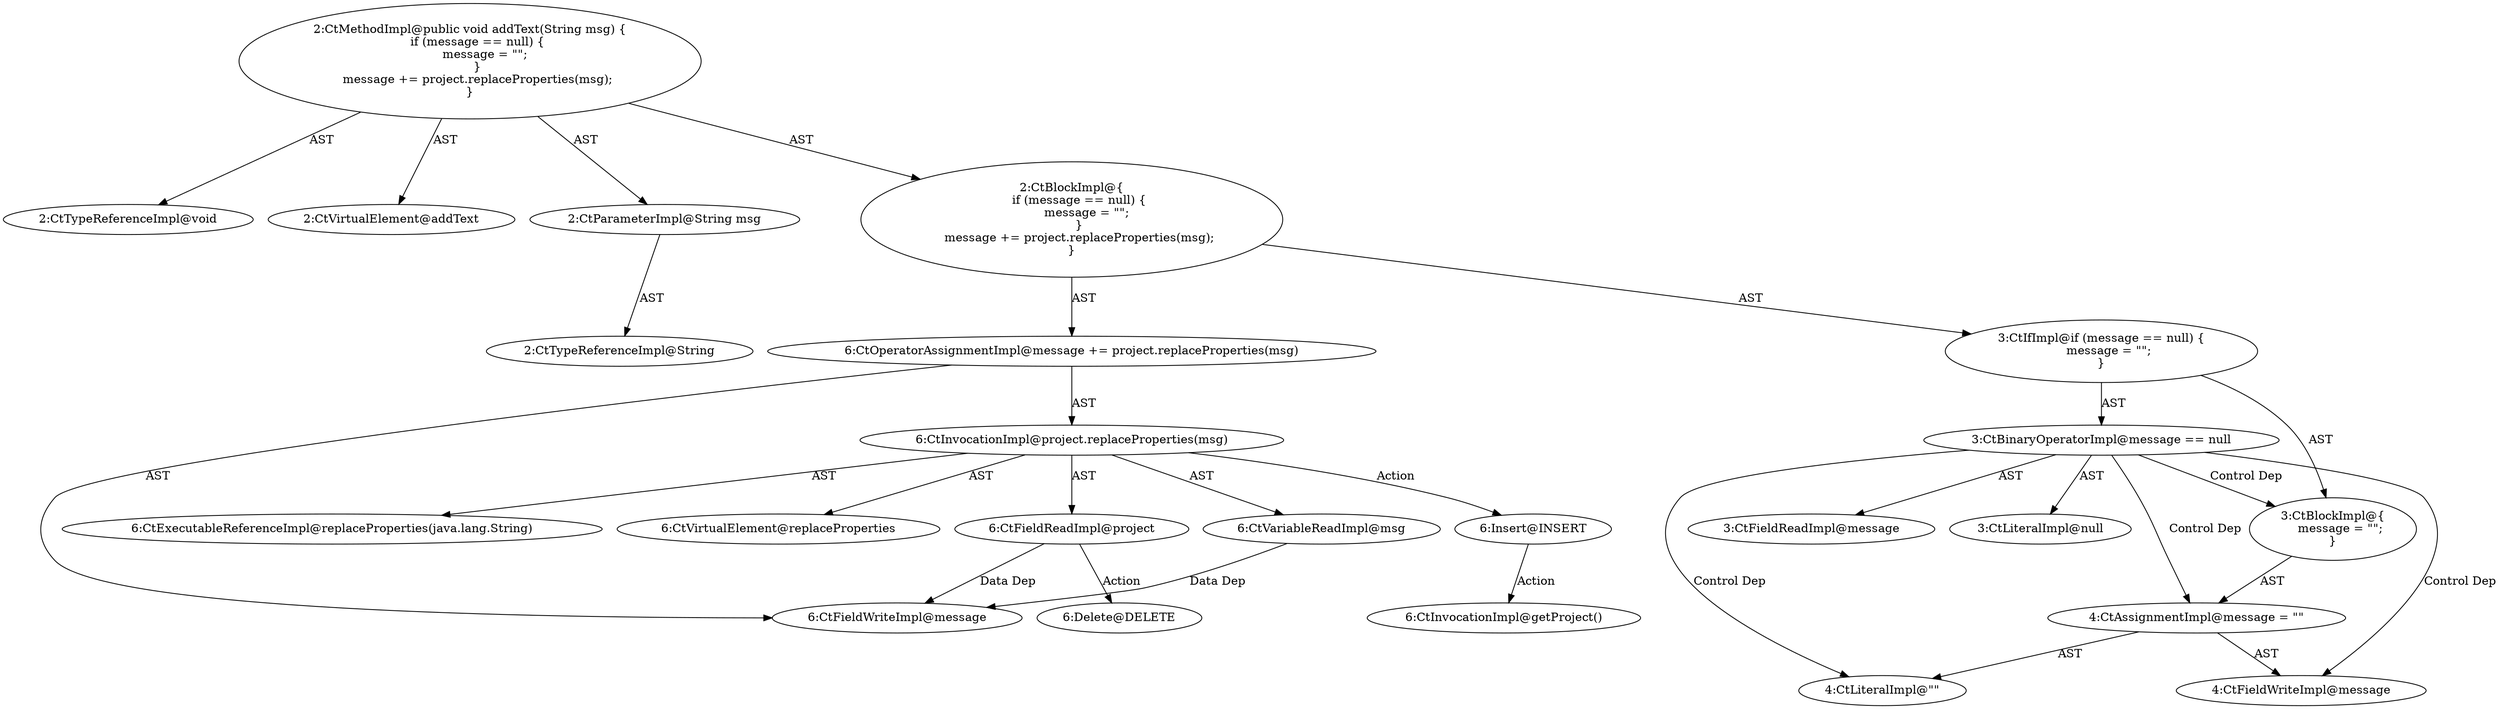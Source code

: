 digraph "addText#?,String" {
0 [label="2:CtTypeReferenceImpl@void" shape=ellipse]
1 [label="2:CtVirtualElement@addText" shape=ellipse]
2 [label="2:CtParameterImpl@String msg" shape=ellipse]
3 [label="2:CtTypeReferenceImpl@String" shape=ellipse]
4 [label="3:CtFieldReadImpl@message" shape=ellipse]
5 [label="3:CtLiteralImpl@null" shape=ellipse]
6 [label="3:CtBinaryOperatorImpl@message == null" shape=ellipse]
7 [label="4:CtFieldWriteImpl@message" shape=ellipse]
8 [label="4:CtLiteralImpl@\"\"" shape=ellipse]
9 [label="4:CtAssignmentImpl@message = \"\"" shape=ellipse]
10 [label="3:CtBlockImpl@\{
    message = \"\";
\}" shape=ellipse]
11 [label="3:CtIfImpl@if (message == null) \{
    message = \"\";
\}" shape=ellipse]
12 [label="6:CtFieldWriteImpl@message" shape=ellipse]
13 [label="6:CtExecutableReferenceImpl@replaceProperties(java.lang.String)" shape=ellipse]
14 [label="6:CtVirtualElement@replaceProperties" shape=ellipse]
15 [label="6:CtFieldReadImpl@project" shape=ellipse]
16 [label="6:CtVariableReadImpl@msg" shape=ellipse]
17 [label="6:CtInvocationImpl@project.replaceProperties(msg)" shape=ellipse]
18 [label="6:CtOperatorAssignmentImpl@message += project.replaceProperties(msg)" shape=ellipse]
19 [label="2:CtBlockImpl@\{
    if (message == null) \{
        message = \"\";
    \}
    message += project.replaceProperties(msg);
\}" shape=ellipse]
20 [label="2:CtMethodImpl@public void addText(String msg) \{
    if (message == null) \{
        message = \"\";
    \}
    message += project.replaceProperties(msg);
\}" shape=ellipse]
21 [label="6:Delete@DELETE" shape=ellipse]
22 [label="6:Insert@INSERT" shape=ellipse]
23 [label="6:CtInvocationImpl@getProject()" shape=ellipse]
2 -> 3 [label="AST"];
6 -> 4 [label="AST"];
6 -> 5 [label="AST"];
6 -> 10 [label="Control Dep"];
6 -> 9 [label="Control Dep"];
6 -> 7 [label="Control Dep"];
6 -> 8 [label="Control Dep"];
9 -> 7 [label="AST"];
9 -> 8 [label="AST"];
10 -> 9 [label="AST"];
11 -> 6 [label="AST"];
11 -> 10 [label="AST"];
15 -> 12 [label="Data Dep"];
15 -> 21 [label="Action"];
16 -> 12 [label="Data Dep"];
17 -> 14 [label="AST"];
17 -> 15 [label="AST"];
17 -> 13 [label="AST"];
17 -> 16 [label="AST"];
17 -> 22 [label="Action"];
18 -> 12 [label="AST"];
18 -> 17 [label="AST"];
19 -> 11 [label="AST"];
19 -> 18 [label="AST"];
20 -> 1 [label="AST"];
20 -> 0 [label="AST"];
20 -> 2 [label="AST"];
20 -> 19 [label="AST"];
22 -> 23 [label="Action"];
}